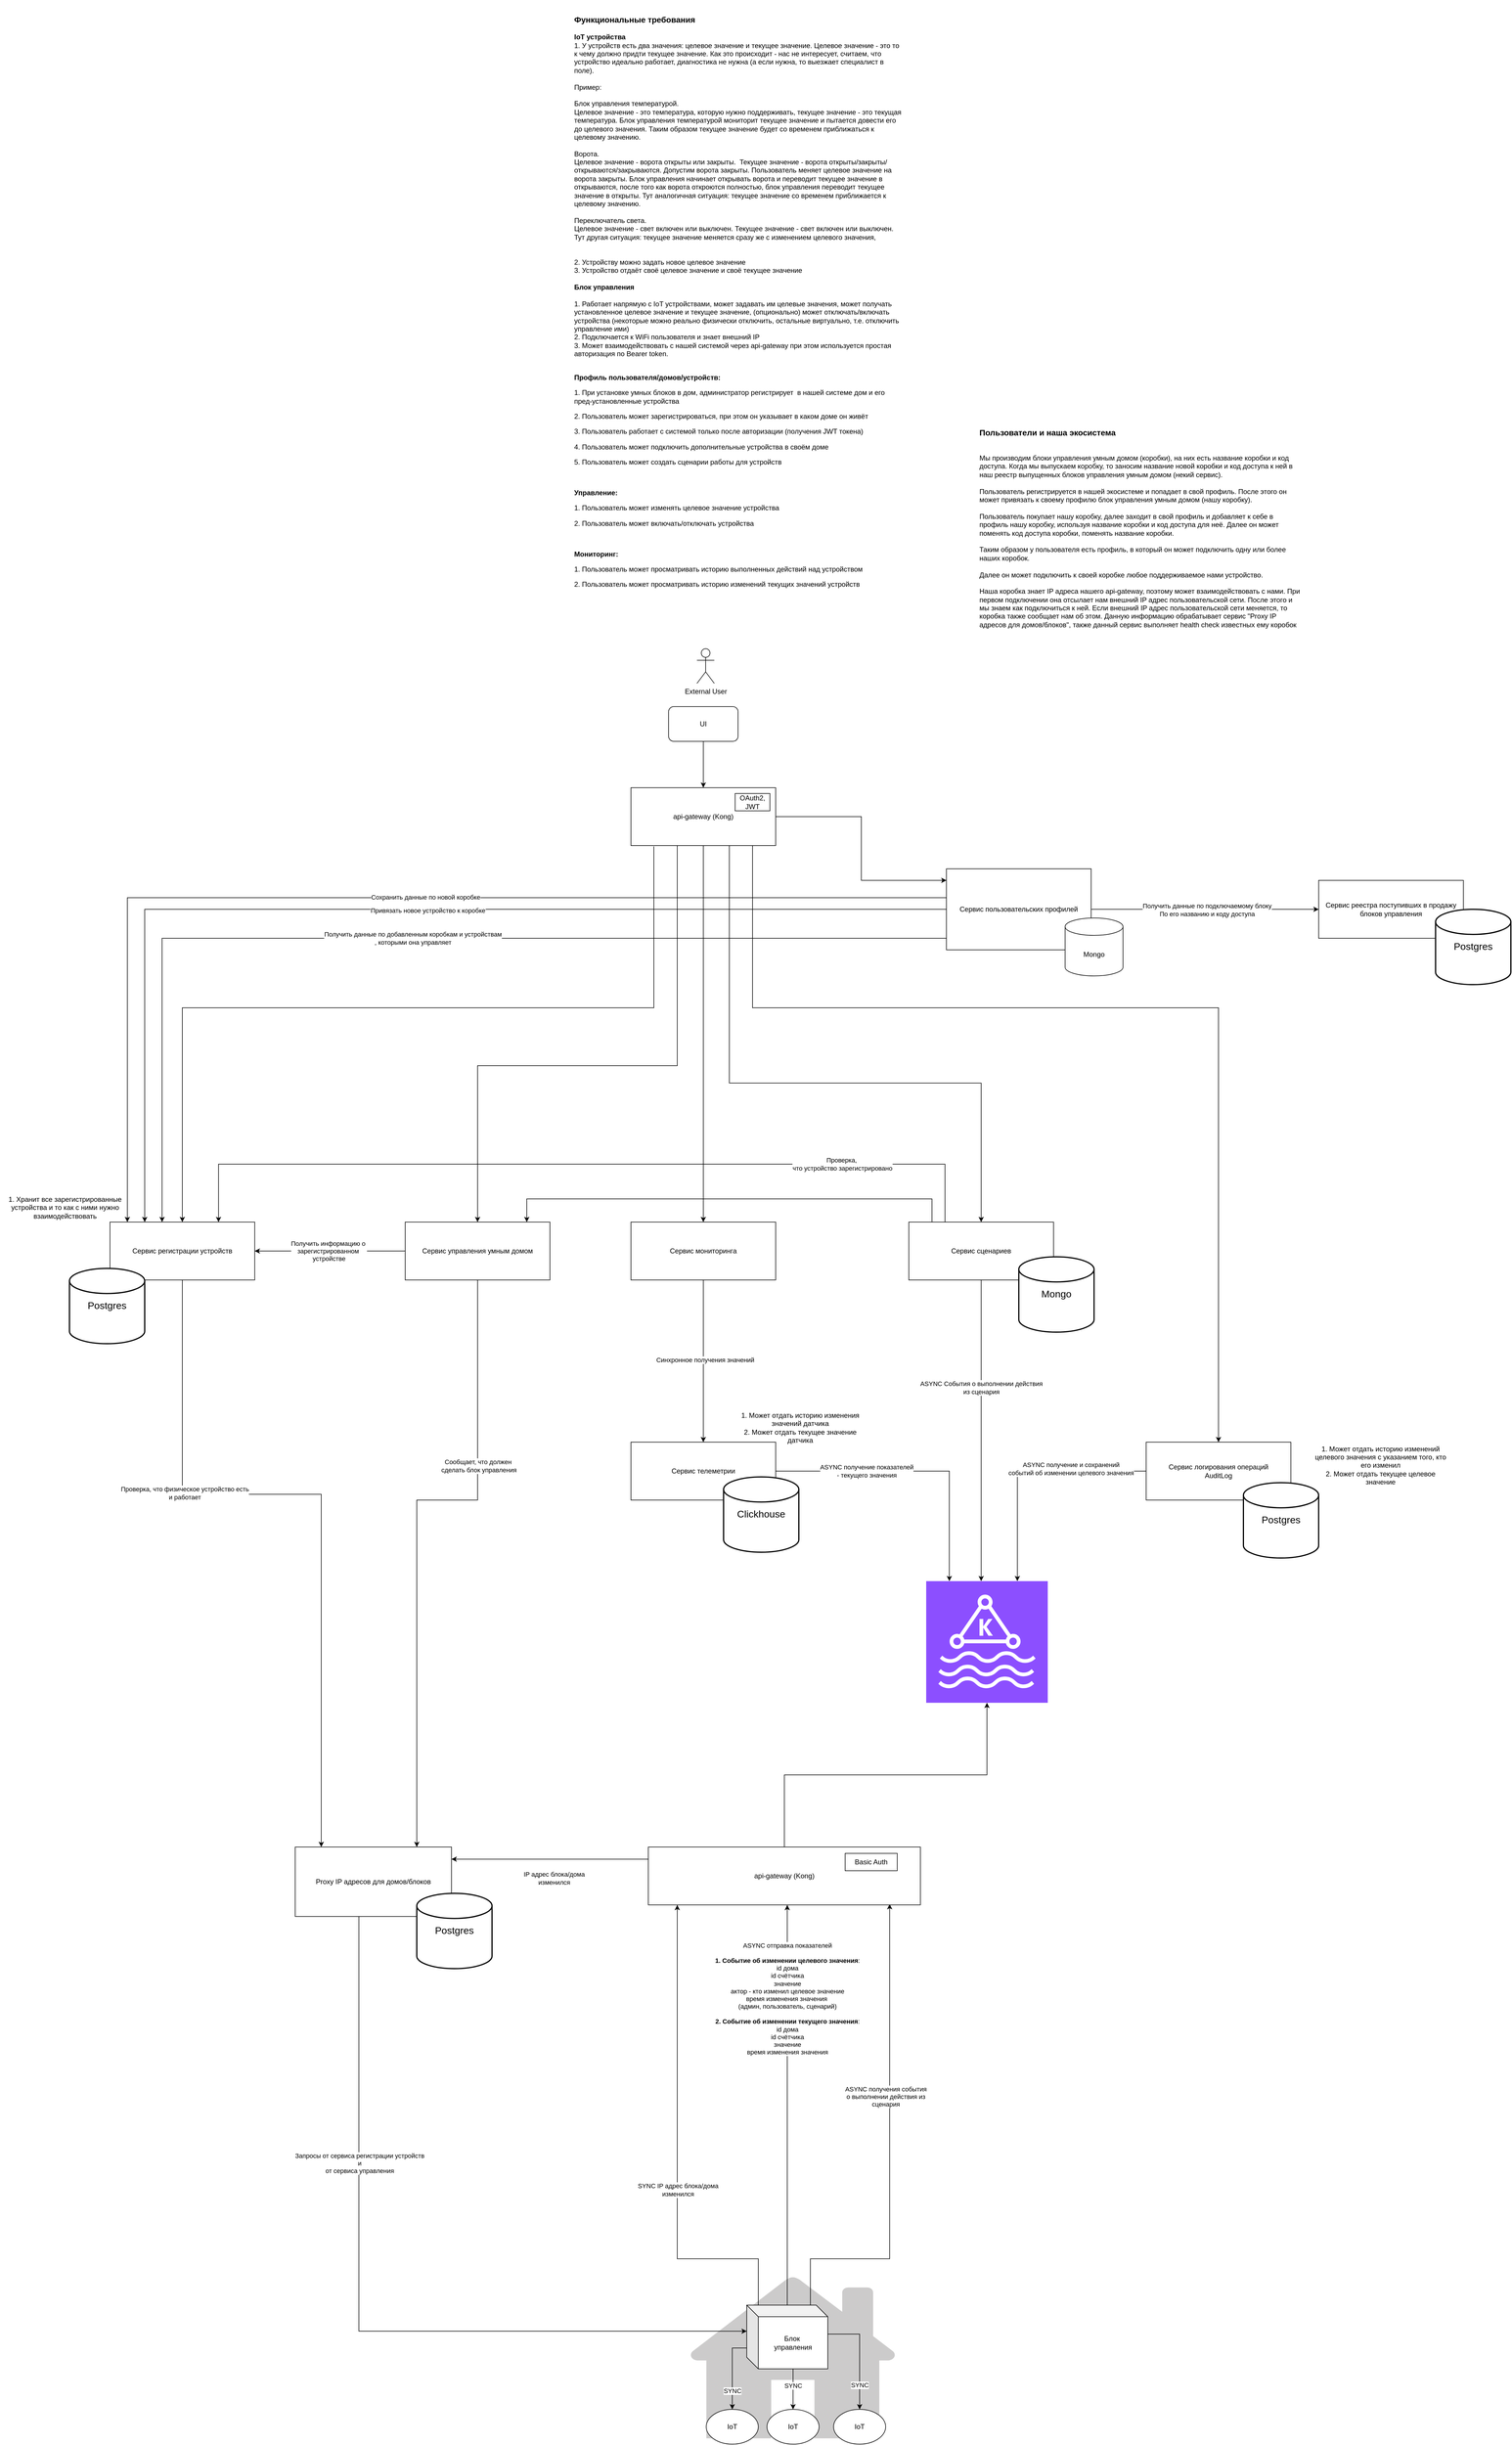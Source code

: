 <mxfile version="24.6.4" type="device">
  <diagram name="Page-1" id="UsNW1CG11SA1kaQBIMI0">
    <mxGraphModel dx="279" dy="4040" grid="1" gridSize="10" guides="1" tooltips="1" connect="1" arrows="1" fold="1" page="1" pageScale="1" pageWidth="827" pageHeight="1169" math="0" shadow="0">
      <root>
        <mxCell id="0" />
        <mxCell id="1" parent="0" />
        <mxCell id="80HF06romhgn_pdEOzrI-25" value="" style="sketch=0;pointerEvents=1;shadow=0;dashed=0;html=1;strokeColor=none;labelPosition=center;verticalLabelPosition=bottom;verticalAlign=top;outlineConnect=0;align=center;shape=mxgraph.office.concepts.home;fillColor=#CCCBCB;" parent="1" vertex="1">
          <mxGeometry x="4040" y="1700" width="360" height="280" as="geometry" />
        </mxCell>
        <mxCell id="80HF06romhgn_pdEOzrI-31" value="IoT" style="ellipse;whiteSpace=wrap;html=1;" parent="1" vertex="1">
          <mxGeometry x="4070" y="1930" width="90" height="60" as="geometry" />
        </mxCell>
        <mxCell id="80HF06romhgn_pdEOzrI-47" value="IoT" style="ellipse;whiteSpace=wrap;html=1;" parent="1" vertex="1">
          <mxGeometry x="4175" y="1930" width="90" height="60" as="geometry" />
        </mxCell>
        <mxCell id="80HF06romhgn_pdEOzrI-48" value="IoT" style="ellipse;whiteSpace=wrap;html=1;" parent="1" vertex="1">
          <mxGeometry x="4290" y="1930" width="90" height="60" as="geometry" />
        </mxCell>
        <mxCell id="80HF06romhgn_pdEOzrI-52" style="edgeStyle=orthogonalEdgeStyle;rounded=0;orthogonalLoop=1;jettySize=auto;html=1;exitX=0.019;exitY=0.55;exitDx=0;exitDy=0;exitPerimeter=0;" parent="1" source="byD6cdz-UoJXL5TT6-PQ-8" target="80HF06romhgn_pdEOzrI-31" edge="1">
          <mxGeometry relative="1" as="geometry">
            <mxPoint x="4198.25" y="1829.957" as="sourcePoint" />
            <Array as="points">
              <mxPoint x="4115" y="1824" />
            </Array>
          </mxGeometry>
        </mxCell>
        <mxCell id="80HF06romhgn_pdEOzrI-55" value="SYNC" style="edgeLabel;html=1;align=center;verticalAlign=middle;resizable=0;points=[];" parent="80HF06romhgn_pdEOzrI-52" vertex="1" connectable="0">
          <mxGeometry x="0.638" y="2" relative="1" as="geometry">
            <mxPoint x="-2" y="-6" as="offset" />
          </mxGeometry>
        </mxCell>
        <mxCell id="80HF06romhgn_pdEOzrI-53" style="edgeStyle=orthogonalEdgeStyle;rounded=0;orthogonalLoop=1;jettySize=auto;html=1;" parent="1" source="byD6cdz-UoJXL5TT6-PQ-8" target="80HF06romhgn_pdEOzrI-47" edge="1">
          <mxGeometry relative="1" as="geometry">
            <mxPoint x="4220" y="1870" as="sourcePoint" />
            <Array as="points">
              <mxPoint x="4220" y="1880" />
              <mxPoint x="4220" y="1880" />
            </Array>
          </mxGeometry>
        </mxCell>
        <mxCell id="80HF06romhgn_pdEOzrI-57" value="SYNC" style="edgeLabel;html=1;align=center;verticalAlign=middle;resizable=0;points=[];" parent="80HF06romhgn_pdEOzrI-53" vertex="1" connectable="0">
          <mxGeometry x="0.235" relative="1" as="geometry">
            <mxPoint y="-14" as="offset" />
          </mxGeometry>
        </mxCell>
        <mxCell id="80HF06romhgn_pdEOzrI-54" style="edgeStyle=orthogonalEdgeStyle;rounded=0;orthogonalLoop=1;jettySize=auto;html=1;exitX=0;exitY=0;exitDx=120;exitDy=50;exitPerimeter=0;" parent="1" source="byD6cdz-UoJXL5TT6-PQ-8" target="80HF06romhgn_pdEOzrI-48" edge="1">
          <mxGeometry relative="1" as="geometry">
            <mxPoint x="4241.75" y="1829.957" as="sourcePoint" />
          </mxGeometry>
        </mxCell>
        <mxCell id="80HF06romhgn_pdEOzrI-58" value="SYNC" style="edgeLabel;html=1;align=center;verticalAlign=middle;resizable=0;points=[];" parent="80HF06romhgn_pdEOzrI-54" vertex="1" connectable="0">
          <mxGeometry x="0.656" y="1" relative="1" as="geometry">
            <mxPoint x="-1" y="-7" as="offset" />
          </mxGeometry>
        </mxCell>
        <mxCell id="80HF06romhgn_pdEOzrI-59" value="" style="sketch=0;points=[[0,0,0],[0.25,0,0],[0.5,0,0],[0.75,0,0],[1,0,0],[0,1,0],[0.25,1,0],[0.5,1,0],[0.75,1,0],[1,1,0],[0,0.25,0],[0,0.5,0],[0,0.75,0],[1,0.25,0],[1,0.5,0],[1,0.75,0]];outlineConnect=0;fontColor=#232F3E;fillColor=#8C4FFF;strokeColor=#ffffff;dashed=0;verticalLabelPosition=bottom;verticalAlign=top;align=center;html=1;fontSize=12;fontStyle=0;aspect=fixed;shape=mxgraph.aws4.resourceIcon;resIcon=mxgraph.aws4.managed_streaming_for_kafka;" parent="1" vertex="1">
          <mxGeometry x="4450" y="500" width="210" height="210" as="geometry" />
        </mxCell>
        <mxCell id="80HF06romhgn_pdEOzrI-60" style="edgeStyle=orthogonalEdgeStyle;rounded=0;orthogonalLoop=1;jettySize=auto;html=1;" parent="1" source="byD6cdz-UoJXL5TT6-PQ-8" target="byD6cdz-UoJXL5TT6-PQ-37" edge="1">
          <mxGeometry relative="1" as="geometry">
            <mxPoint x="4060" y="840" as="sourcePoint" />
            <mxPoint x="4494.96" y="710.0" as="targetPoint" />
            <Array as="points">
              <mxPoint x="4210" y="1520" />
              <mxPoint x="4210" y="1520" />
            </Array>
          </mxGeometry>
        </mxCell>
        <mxCell id="80HF06romhgn_pdEOzrI-61" value="ASYNC отправка показателей&lt;div&gt;&lt;br&gt;&lt;/div&gt;&lt;div&gt;&lt;b&gt;1. Событие об изменении целевого значения&lt;/b&gt;:&lt;/div&gt;&lt;div&gt;id дома&lt;/div&gt;&lt;div&gt;id счётчика&lt;/div&gt;&lt;div&gt;значение&lt;/div&gt;&lt;div&gt;актор - кто изменил целевое значение&lt;/div&gt;&lt;div&gt;время изменения значения&amp;nbsp;&lt;/div&gt;&lt;div&gt;(админ, пользователь, сценарий)&lt;/div&gt;&lt;div&gt;&lt;br&gt;&lt;/div&gt;&lt;div&gt;&lt;b&gt;2. Событие об изменении текущего значения&lt;/b&gt;:&lt;/div&gt;&lt;div&gt;id дома&lt;/div&gt;&lt;div&gt;id счётчика&lt;/div&gt;&lt;div&gt;значение&lt;/div&gt;&lt;div&gt;время изменения значения&lt;/div&gt;" style="edgeLabel;html=1;align=center;verticalAlign=middle;resizable=0;points=[];" parent="80HF06romhgn_pdEOzrI-60" vertex="1" connectable="0">
          <mxGeometry x="-0.005" y="3" relative="1" as="geometry">
            <mxPoint x="3" y="-185" as="offset" />
          </mxGeometry>
        </mxCell>
        <mxCell id="80HF06romhgn_pdEOzrI-65" style="edgeStyle=orthogonalEdgeStyle;rounded=0;orthogonalLoop=1;jettySize=auto;html=1;" parent="1" source="80HF06romhgn_pdEOzrI-62" target="80HF06romhgn_pdEOzrI-59" edge="1">
          <mxGeometry relative="1" as="geometry">
            <Array as="points">
              <mxPoint x="4490" y="310" />
            </Array>
          </mxGeometry>
        </mxCell>
        <mxCell id="80HF06romhgn_pdEOzrI-66" value="ASYNC получение показателей&lt;div&gt;- текущего значения&lt;/div&gt;" style="edgeLabel;html=1;align=center;verticalAlign=middle;resizable=0;points=[];" parent="80HF06romhgn_pdEOzrI-65" vertex="1" connectable="0">
          <mxGeometry x="-0.299" y="3" relative="1" as="geometry">
            <mxPoint x="-15" y="3" as="offset" />
          </mxGeometry>
        </mxCell>
        <mxCell id="80HF06romhgn_pdEOzrI-62" value="Сервис телеметрии" style="rounded=0;whiteSpace=wrap;html=1;" parent="1" vertex="1">
          <mxGeometry x="3940" y="260" width="250" height="100" as="geometry" />
        </mxCell>
        <mxCell id="80HF06romhgn_pdEOzrI-67" value="&lt;font style=&quot;font-size: 17px;&quot;&gt;Clickhouse&lt;/font&gt;" style="strokeWidth=2;html=1;shape=mxgraph.flowchart.database;whiteSpace=wrap;" parent="1" vertex="1">
          <mxGeometry x="4100" y="320" width="130" height="130" as="geometry" />
        </mxCell>
        <mxCell id="80HF06romhgn_pdEOzrI-69" style="edgeStyle=orthogonalEdgeStyle;rounded=0;orthogonalLoop=1;jettySize=auto;html=1;entryX=0.5;entryY=0;entryDx=0;entryDy=0;" parent="1" source="80HF06romhgn_pdEOzrI-68" target="80HF06romhgn_pdEOzrI-62" edge="1">
          <mxGeometry relative="1" as="geometry" />
        </mxCell>
        <mxCell id="80HF06romhgn_pdEOzrI-70" value="Синхронное получения значений" style="edgeLabel;html=1;align=center;verticalAlign=middle;resizable=0;points=[];" parent="80HF06romhgn_pdEOzrI-69" vertex="1" connectable="0">
          <mxGeometry x="-0.015" y="3" relative="1" as="geometry">
            <mxPoint as="offset" />
          </mxGeometry>
        </mxCell>
        <mxCell id="80HF06romhgn_pdEOzrI-68" value="Сервис мониторинга" style="rounded=0;whiteSpace=wrap;html=1;" parent="1" vertex="1">
          <mxGeometry x="3940" y="-120" width="250" height="100" as="geometry" />
        </mxCell>
        <mxCell id="byD6cdz-UoJXL5TT6-PQ-7" style="edgeStyle=orthogonalEdgeStyle;rounded=0;orthogonalLoop=1;jettySize=auto;html=1;exitX=0.5;exitY=1;exitDx=0;exitDy=0;" parent="1" source="80HF06romhgn_pdEOzrI-71" target="byD6cdz-UoJXL5TT6-PQ-41" edge="1">
          <mxGeometry relative="1" as="geometry">
            <mxPoint x="3840" y="950" as="targetPoint" />
            <Array as="points">
              <mxPoint x="3675" y="360" />
              <mxPoint x="3570" y="360" />
            </Array>
          </mxGeometry>
        </mxCell>
        <mxCell id="byD6cdz-UoJXL5TT6-PQ-11" value="Сообщает, что должен&amp;nbsp;&lt;div&gt;сделать блок управления&lt;/div&gt;" style="edgeLabel;html=1;align=center;verticalAlign=middle;resizable=0;points=[];" parent="byD6cdz-UoJXL5TT6-PQ-7" vertex="1" connectable="0">
          <mxGeometry x="-0.407" y="2" relative="1" as="geometry">
            <mxPoint y="-1" as="offset" />
          </mxGeometry>
        </mxCell>
        <mxCell id="byD6cdz-UoJXL5TT6-PQ-9" style="edgeStyle=orthogonalEdgeStyle;rounded=0;orthogonalLoop=1;jettySize=auto;html=1;" parent="1" source="80HF06romhgn_pdEOzrI-71" target="80HF06romhgn_pdEOzrI-73" edge="1">
          <mxGeometry relative="1" as="geometry" />
        </mxCell>
        <mxCell id="byD6cdz-UoJXL5TT6-PQ-13" value="Получить информацию о&amp;nbsp;&lt;div&gt;зарегистрированном&amp;nbsp;&lt;/div&gt;&lt;div&gt;устройстве&lt;/div&gt;" style="edgeLabel;html=1;align=center;verticalAlign=middle;resizable=0;points=[];" parent="byD6cdz-UoJXL5TT6-PQ-9" vertex="1" connectable="0">
          <mxGeometry x="0.017" relative="1" as="geometry">
            <mxPoint as="offset" />
          </mxGeometry>
        </mxCell>
        <mxCell id="80HF06romhgn_pdEOzrI-71" value="Сервис управления умным домом" style="rounded=0;whiteSpace=wrap;html=1;" parent="1" vertex="1">
          <mxGeometry x="3550" y="-120" width="250" height="100" as="geometry" />
        </mxCell>
        <mxCell id="saPh2kpJ-CRyQlsd_s0C-8" value="Получить данные по добавленным коробкам и устройствам&lt;div&gt;, которыми она управляет&lt;/div&gt;" style="edgeStyle=orthogonalEdgeStyle;rounded=0;orthogonalLoop=1;jettySize=auto;html=1;startArrow=classic;startFill=1;endArrow=none;endFill=0;" edge="1" parent="1" source="80HF06romhgn_pdEOzrI-73" target="80HF06romhgn_pdEOzrI-74">
          <mxGeometry relative="1" as="geometry">
            <Array as="points">
              <mxPoint x="3130" y="-610" />
            </Array>
          </mxGeometry>
        </mxCell>
        <mxCell id="80HF06romhgn_pdEOzrI-73" value="Сервис регистрации устройств" style="rounded=0;whiteSpace=wrap;html=1;" parent="1" vertex="1">
          <mxGeometry x="3040" y="-120" width="250" height="100" as="geometry" />
        </mxCell>
        <mxCell id="saPh2kpJ-CRyQlsd_s0C-4" style="edgeStyle=orthogonalEdgeStyle;rounded=0;orthogonalLoop=1;jettySize=auto;html=1;entryX=0;entryY=0.5;entryDx=0;entryDy=0;" edge="1" parent="1" source="80HF06romhgn_pdEOzrI-74" target="saPh2kpJ-CRyQlsd_s0C-2">
          <mxGeometry relative="1" as="geometry" />
        </mxCell>
        <mxCell id="saPh2kpJ-CRyQlsd_s0C-5" value="Получить данные по подключаемому блоку&lt;div&gt;По его названию и коду доступа&lt;/div&gt;" style="edgeLabel;html=1;align=center;verticalAlign=middle;resizable=0;points=[];" vertex="1" connectable="0" parent="saPh2kpJ-CRyQlsd_s0C-4">
          <mxGeometry x="0.019" y="-1" relative="1" as="geometry">
            <mxPoint as="offset" />
          </mxGeometry>
        </mxCell>
        <mxCell id="saPh2kpJ-CRyQlsd_s0C-6" style="edgeStyle=orthogonalEdgeStyle;rounded=0;orthogonalLoop=1;jettySize=auto;html=1;" edge="1" parent="1" source="80HF06romhgn_pdEOzrI-74" target="80HF06romhgn_pdEOzrI-73">
          <mxGeometry relative="1" as="geometry">
            <Array as="points">
              <mxPoint x="3070" y="-680" />
            </Array>
          </mxGeometry>
        </mxCell>
        <mxCell id="saPh2kpJ-CRyQlsd_s0C-7" value="Сохранить данные по новой коробке" style="edgeLabel;html=1;align=center;verticalAlign=middle;resizable=0;points=[];" vertex="1" connectable="0" parent="saPh2kpJ-CRyQlsd_s0C-6">
          <mxGeometry x="-0.089" y="-1" relative="1" as="geometry">
            <mxPoint x="-1" as="offset" />
          </mxGeometry>
        </mxCell>
        <mxCell id="saPh2kpJ-CRyQlsd_s0C-9" style="edgeStyle=orthogonalEdgeStyle;rounded=0;orthogonalLoop=1;jettySize=auto;html=1;" edge="1" parent="1" source="80HF06romhgn_pdEOzrI-74" target="80HF06romhgn_pdEOzrI-73">
          <mxGeometry relative="1" as="geometry">
            <Array as="points">
              <mxPoint x="3100" y="-660" />
            </Array>
          </mxGeometry>
        </mxCell>
        <mxCell id="saPh2kpJ-CRyQlsd_s0C-10" value="Привязать новое устройство к коробке" style="edgeLabel;html=1;align=center;verticalAlign=middle;resizable=0;points=[];" vertex="1" connectable="0" parent="saPh2kpJ-CRyQlsd_s0C-9">
          <mxGeometry x="-0.143" y="2" relative="1" as="geometry">
            <mxPoint x="-71" as="offset" />
          </mxGeometry>
        </mxCell>
        <mxCell id="80HF06romhgn_pdEOzrI-74" value="Сервис пользовательских профилей" style="rounded=0;whiteSpace=wrap;html=1;" parent="1" vertex="1">
          <mxGeometry x="4485" y="-730" width="250" height="140" as="geometry" />
        </mxCell>
        <mxCell id="byD6cdz-UoJXL5TT6-PQ-2" style="edgeStyle=orthogonalEdgeStyle;rounded=0;orthogonalLoop=1;jettySize=auto;html=1;entryX=0.75;entryY=0;entryDx=0;entryDy=0;entryPerimeter=0;" parent="1" source="byD6cdz-UoJXL5TT6-PQ-1" target="80HF06romhgn_pdEOzrI-59" edge="1">
          <mxGeometry relative="1" as="geometry" />
        </mxCell>
        <mxCell id="byD6cdz-UoJXL5TT6-PQ-3" value="ASYNC получение и сохранений&lt;div&gt;событий об изменении целевого значения&lt;/div&gt;" style="edgeLabel;html=1;align=center;verticalAlign=middle;resizable=0;points=[];" parent="byD6cdz-UoJXL5TT6-PQ-2" vertex="1" connectable="0">
          <mxGeometry x="-0.528" y="4" relative="1" as="geometry">
            <mxPoint x="-33" y="-8" as="offset" />
          </mxGeometry>
        </mxCell>
        <mxCell id="byD6cdz-UoJXL5TT6-PQ-1" value="Сервис логирования операций&lt;div&gt;AuditLog&lt;/div&gt;" style="rounded=0;whiteSpace=wrap;html=1;" parent="1" vertex="1">
          <mxGeometry x="4830" y="260" width="250" height="100" as="geometry" />
        </mxCell>
        <mxCell id="byD6cdz-UoJXL5TT6-PQ-4" value="&lt;font style=&quot;font-size: 17px;&quot;&gt;Postgres&lt;/font&gt;" style="strokeWidth=2;html=1;shape=mxgraph.flowchart.database;whiteSpace=wrap;" parent="1" vertex="1">
          <mxGeometry x="4998" y="330" width="130" height="130" as="geometry" />
        </mxCell>
        <mxCell id="byD6cdz-UoJXL5TT6-PQ-5" value="1. Может отдать историю изменения значений датчика&lt;div&gt;2. Может отдать текущее значение датчика&lt;/div&gt;" style="text;html=1;align=center;verticalAlign=middle;whiteSpace=wrap;rounded=0;" parent="1" vertex="1">
          <mxGeometry x="4120" y="200" width="225" height="70" as="geometry" />
        </mxCell>
        <mxCell id="byD6cdz-UoJXL5TT6-PQ-6" value="1. Может отдать историю изменений целевого значения с указанием того, кто его изменил&lt;div&gt;2. Может отдать текущее целевое значение&lt;/div&gt;" style="text;html=1;align=center;verticalAlign=middle;whiteSpace=wrap;rounded=0;" parent="1" vertex="1">
          <mxGeometry x="5120" y="255" width="230" height="90" as="geometry" />
        </mxCell>
        <mxCell id="byD6cdz-UoJXL5TT6-PQ-39" style="edgeStyle=orthogonalEdgeStyle;rounded=0;orthogonalLoop=1;jettySize=auto;html=1;" parent="1" source="byD6cdz-UoJXL5TT6-PQ-8" target="byD6cdz-UoJXL5TT6-PQ-37" edge="1">
          <mxGeometry relative="1" as="geometry">
            <mxPoint x="3950" y="1060" as="targetPoint" />
            <mxPoint x="4000" y="1690" as="sourcePoint" />
            <Array as="points">
              <mxPoint x="4160" y="1670" />
              <mxPoint x="4020" y="1670" />
            </Array>
          </mxGeometry>
        </mxCell>
        <mxCell id="byD6cdz-UoJXL5TT6-PQ-40" value="SYNC IP адрес блока/дома&lt;div&gt;изменился&lt;/div&gt;" style="edgeLabel;html=1;align=center;verticalAlign=middle;resizable=0;points=[];" parent="byD6cdz-UoJXL5TT6-PQ-39" vertex="1" connectable="0">
          <mxGeometry x="-0.183" y="-1" relative="1" as="geometry">
            <mxPoint as="offset" />
          </mxGeometry>
        </mxCell>
        <mxCell id="byD6cdz-UoJXL5TT6-PQ-8" value="Блок&amp;nbsp;&lt;div&gt;управления&lt;/div&gt;" style="shape=cube;whiteSpace=wrap;html=1;boundedLbl=1;backgroundOutline=1;darkOpacity=0.05;darkOpacity2=0.1;" parent="1" vertex="1">
          <mxGeometry x="4140" y="1750" width="140" height="110" as="geometry" />
        </mxCell>
        <mxCell id="byD6cdz-UoJXL5TT6-PQ-10" value="&lt;font style=&quot;font-size: 17px;&quot;&gt;Postgres&lt;/font&gt;" style="strokeWidth=2;html=1;shape=mxgraph.flowchart.database;whiteSpace=wrap;" parent="1" vertex="1">
          <mxGeometry x="2970" y="-40" width="130" height="130" as="geometry" />
        </mxCell>
        <mxCell id="byD6cdz-UoJXL5TT6-PQ-12" value="1. Хранит все зарегистрированные устройства и то как с ними нужно взаимодействовать" style="text;html=1;align=center;verticalAlign=middle;whiteSpace=wrap;rounded=0;" parent="1" vertex="1">
          <mxGeometry x="2850" y="-180" width="225" height="70" as="geometry" />
        </mxCell>
        <mxCell id="byD6cdz-UoJXL5TT6-PQ-20" style="edgeStyle=orthogonalEdgeStyle;rounded=0;orthogonalLoop=1;jettySize=auto;html=1;" parent="1" source="byD6cdz-UoJXL5TT6-PQ-16" target="byD6cdz-UoJXL5TT6-PQ-18" edge="1">
          <mxGeometry relative="1" as="geometry" />
        </mxCell>
        <mxCell id="byD6cdz-UoJXL5TT6-PQ-16" value="UI" style="rounded=1;whiteSpace=wrap;html=1;" parent="1" vertex="1">
          <mxGeometry x="4005" y="-1010" width="120" height="60" as="geometry" />
        </mxCell>
        <mxCell id="byD6cdz-UoJXL5TT6-PQ-17" value="External User" style="shape=umlActor;verticalLabelPosition=bottom;verticalAlign=top;html=1;outlineConnect=0;" parent="1" vertex="1">
          <mxGeometry x="4054" y="-1110" width="30" height="60" as="geometry" />
        </mxCell>
        <mxCell id="byD6cdz-UoJXL5TT6-PQ-19" style="edgeStyle=orthogonalEdgeStyle;rounded=0;orthogonalLoop=1;jettySize=auto;html=1;" parent="1" source="byD6cdz-UoJXL5TT6-PQ-18" target="80HF06romhgn_pdEOzrI-74" edge="1">
          <mxGeometry relative="1" as="geometry">
            <Array as="points">
              <mxPoint x="4338" y="-820" />
              <mxPoint x="4338" y="-710" />
            </Array>
          </mxGeometry>
        </mxCell>
        <mxCell id="byD6cdz-UoJXL5TT6-PQ-22" style="edgeStyle=orthogonalEdgeStyle;rounded=0;orthogonalLoop=1;jettySize=auto;html=1;exitX=0.158;exitY=1.015;exitDx=0;exitDy=0;exitPerimeter=0;" parent="1" source="byD6cdz-UoJXL5TT6-PQ-18" target="80HF06romhgn_pdEOzrI-73" edge="1">
          <mxGeometry relative="1" as="geometry">
            <Array as="points">
              <mxPoint x="3980" y="-490" />
              <mxPoint x="3165" y="-490" />
            </Array>
          </mxGeometry>
        </mxCell>
        <mxCell id="byD6cdz-UoJXL5TT6-PQ-23" style="edgeStyle=orthogonalEdgeStyle;rounded=0;orthogonalLoop=1;jettySize=auto;html=1;entryX=0.5;entryY=0;entryDx=0;entryDy=0;" parent="1" source="byD6cdz-UoJXL5TT6-PQ-18" target="80HF06romhgn_pdEOzrI-71" edge="1">
          <mxGeometry relative="1" as="geometry">
            <Array as="points">
              <mxPoint x="4020" y="-390" />
              <mxPoint x="3675" y="-390" />
            </Array>
          </mxGeometry>
        </mxCell>
        <mxCell id="byD6cdz-UoJXL5TT6-PQ-24" style="edgeStyle=orthogonalEdgeStyle;rounded=0;orthogonalLoop=1;jettySize=auto;html=1;entryX=0.5;entryY=0;entryDx=0;entryDy=0;" parent="1" source="byD6cdz-UoJXL5TT6-PQ-18" target="80HF06romhgn_pdEOzrI-68" edge="1">
          <mxGeometry relative="1" as="geometry" />
        </mxCell>
        <mxCell id="byD6cdz-UoJXL5TT6-PQ-25" style="edgeStyle=orthogonalEdgeStyle;rounded=0;orthogonalLoop=1;jettySize=auto;html=1;" parent="1" source="byD6cdz-UoJXL5TT6-PQ-18" target="byD6cdz-UoJXL5TT6-PQ-1" edge="1">
          <mxGeometry relative="1" as="geometry">
            <Array as="points">
              <mxPoint x="4150" y="-490" />
              <mxPoint x="4955" y="-490" />
            </Array>
          </mxGeometry>
        </mxCell>
        <mxCell id="byD6cdz-UoJXL5TT6-PQ-28" style="edgeStyle=orthogonalEdgeStyle;rounded=0;orthogonalLoop=1;jettySize=auto;html=1;entryX=0.5;entryY=0;entryDx=0;entryDy=0;" parent="1" source="byD6cdz-UoJXL5TT6-PQ-18" target="byD6cdz-UoJXL5TT6-PQ-26" edge="1">
          <mxGeometry relative="1" as="geometry">
            <Array as="points">
              <mxPoint x="4110" y="-360" />
              <mxPoint x="4545" y="-360" />
            </Array>
          </mxGeometry>
        </mxCell>
        <mxCell id="byD6cdz-UoJXL5TT6-PQ-18" value="api-gateway (Kong)" style="rounded=0;whiteSpace=wrap;html=1;" parent="1" vertex="1">
          <mxGeometry x="3940" y="-870" width="250" height="100" as="geometry" />
        </mxCell>
        <mxCell id="byD6cdz-UoJXL5TT6-PQ-29" style="edgeStyle=orthogonalEdgeStyle;rounded=0;orthogonalLoop=1;jettySize=auto;html=1;" parent="1" source="byD6cdz-UoJXL5TT6-PQ-26" target="80HF06romhgn_pdEOzrI-59" edge="1">
          <mxGeometry relative="1" as="geometry">
            <Array as="points">
              <mxPoint x="4545" y="370" />
              <mxPoint x="4545" y="370" />
            </Array>
          </mxGeometry>
        </mxCell>
        <mxCell id="byD6cdz-UoJXL5TT6-PQ-30" value="ASYNC События о выполнении действия&lt;div&gt;из сценария&lt;/div&gt;" style="edgeLabel;html=1;align=center;verticalAlign=middle;resizable=0;points=[];" parent="byD6cdz-UoJXL5TT6-PQ-29" vertex="1" connectable="0">
          <mxGeometry x="0.214" relative="1" as="geometry">
            <mxPoint y="-130" as="offset" />
          </mxGeometry>
        </mxCell>
        <mxCell id="byD6cdz-UoJXL5TT6-PQ-35" style="edgeStyle=orthogonalEdgeStyle;rounded=0;orthogonalLoop=1;jettySize=auto;html=1;entryX=0.75;entryY=0;entryDx=0;entryDy=0;exitX=0.25;exitY=0;exitDx=0;exitDy=0;" parent="1" source="byD6cdz-UoJXL5TT6-PQ-26" target="80HF06romhgn_pdEOzrI-73" edge="1">
          <mxGeometry relative="1" as="geometry">
            <Array as="points">
              <mxPoint x="4482" y="-220" />
              <mxPoint x="3228" y="-220" />
            </Array>
          </mxGeometry>
        </mxCell>
        <mxCell id="byD6cdz-UoJXL5TT6-PQ-36" value="Проверка,&amp;nbsp;&lt;div&gt;что устройство зарегистрировано&lt;/div&gt;" style="edgeLabel;html=1;align=center;verticalAlign=middle;resizable=0;points=[];" parent="byD6cdz-UoJXL5TT6-PQ-35" vertex="1" connectable="0">
          <mxGeometry x="-0.08" y="-8" relative="1" as="geometry">
            <mxPoint x="392" y="8" as="offset" />
          </mxGeometry>
        </mxCell>
        <mxCell id="saPh2kpJ-CRyQlsd_s0C-11" style="edgeStyle=orthogonalEdgeStyle;rounded=0;orthogonalLoop=1;jettySize=auto;html=1;" edge="1" parent="1" source="byD6cdz-UoJXL5TT6-PQ-26" target="80HF06romhgn_pdEOzrI-71">
          <mxGeometry relative="1" as="geometry">
            <Array as="points">
              <mxPoint x="4460" y="-160" />
              <mxPoint x="3760" y="-160" />
            </Array>
          </mxGeometry>
        </mxCell>
        <mxCell id="byD6cdz-UoJXL5TT6-PQ-26" value="Сервис сценариев" style="rounded=0;whiteSpace=wrap;html=1;" parent="1" vertex="1">
          <mxGeometry x="4420" y="-120" width="250" height="100" as="geometry" />
        </mxCell>
        <mxCell id="byD6cdz-UoJXL5TT6-PQ-27" value="&lt;span style=&quot;font-size: 17px;&quot;&gt;Mongo&lt;/span&gt;" style="strokeWidth=2;html=1;shape=mxgraph.flowchart.database;whiteSpace=wrap;" parent="1" vertex="1">
          <mxGeometry x="4610" y="-60" width="130" height="130" as="geometry" />
        </mxCell>
        <mxCell id="byD6cdz-UoJXL5TT6-PQ-31" style="edgeStyle=orthogonalEdgeStyle;rounded=0;orthogonalLoop=1;jettySize=auto;html=1;startArrow=classic;startFill=1;endArrow=none;endFill=0;exitX=0.887;exitY=0.985;exitDx=0;exitDy=0;exitPerimeter=0;" parent="1" source="byD6cdz-UoJXL5TT6-PQ-37" target="byD6cdz-UoJXL5TT6-PQ-8" edge="1">
          <mxGeometry relative="1" as="geometry">
            <mxPoint x="4250" y="1050" as="sourcePoint" />
            <Array as="points">
              <mxPoint x="4387" y="1670" />
              <mxPoint x="4250" y="1670" />
            </Array>
          </mxGeometry>
        </mxCell>
        <mxCell id="byD6cdz-UoJXL5TT6-PQ-32" value="ASYNC получения события&lt;div&gt;о выполнении действия из&lt;/div&gt;&lt;div&gt;сценария&lt;/div&gt;" style="edgeLabel;html=1;align=center;verticalAlign=middle;resizable=0;points=[];" parent="byD6cdz-UoJXL5TT6-PQ-31" vertex="1" connectable="0">
          <mxGeometry x="0.297" y="-2" relative="1" as="geometry">
            <mxPoint x="-5" y="-206" as="offset" />
          </mxGeometry>
        </mxCell>
        <mxCell id="byD6cdz-UoJXL5TT6-PQ-33" style="edgeStyle=orthogonalEdgeStyle;rounded=0;orthogonalLoop=1;jettySize=auto;html=1;" parent="1" source="80HF06romhgn_pdEOzrI-73" target="byD6cdz-UoJXL5TT6-PQ-41" edge="1">
          <mxGeometry relative="1" as="geometry">
            <mxPoint x="3410" y="600" as="targetPoint" />
            <Array as="points">
              <mxPoint x="3165" y="350" />
              <mxPoint x="3405" y="350" />
            </Array>
          </mxGeometry>
        </mxCell>
        <mxCell id="byD6cdz-UoJXL5TT6-PQ-34" value="Проверка, что физическое устройство есть&lt;div&gt;и работает&lt;/div&gt;" style="edgeLabel;html=1;align=center;verticalAlign=middle;resizable=0;points=[];" parent="byD6cdz-UoJXL5TT6-PQ-33" vertex="1" connectable="0">
          <mxGeometry x="-0.387" y="2" relative="1" as="geometry">
            <mxPoint as="offset" />
          </mxGeometry>
        </mxCell>
        <mxCell id="byD6cdz-UoJXL5TT6-PQ-42" style="edgeStyle=orthogonalEdgeStyle;rounded=0;orthogonalLoop=1;jettySize=auto;html=1;" parent="1" source="byD6cdz-UoJXL5TT6-PQ-37" target="byD6cdz-UoJXL5TT6-PQ-41" edge="1">
          <mxGeometry relative="1" as="geometry">
            <Array as="points">
              <mxPoint x="3690" y="980" />
              <mxPoint x="3690" y="980" />
            </Array>
          </mxGeometry>
        </mxCell>
        <mxCell id="byD6cdz-UoJXL5TT6-PQ-46" value="IP адрес блока/дома&lt;div&gt;изменился&lt;/div&gt;" style="edgeLabel;html=1;align=center;verticalAlign=middle;resizable=0;points=[];" parent="byD6cdz-UoJXL5TT6-PQ-42" vertex="1" connectable="0">
          <mxGeometry x="0.042" y="4" relative="1" as="geometry">
            <mxPoint x="14" y="29" as="offset" />
          </mxGeometry>
        </mxCell>
        <mxCell id="byD6cdz-UoJXL5TT6-PQ-37" value="api-gateway (Kong)" style="rounded=0;whiteSpace=wrap;html=1;" parent="1" vertex="1">
          <mxGeometry x="3970" y="959" width="470" height="100" as="geometry" />
        </mxCell>
        <mxCell id="byD6cdz-UoJXL5TT6-PQ-38" style="edgeStyle=orthogonalEdgeStyle;rounded=0;orthogonalLoop=1;jettySize=auto;html=1;entryX=0.5;entryY=1;entryDx=0;entryDy=0;entryPerimeter=0;exitX=0.5;exitY=0;exitDx=0;exitDy=0;" parent="1" source="byD6cdz-UoJXL5TT6-PQ-37" target="80HF06romhgn_pdEOzrI-59" edge="1">
          <mxGeometry relative="1" as="geometry" />
        </mxCell>
        <mxCell id="byD6cdz-UoJXL5TT6-PQ-41" value="Proxy IP адресов для домов/блоков" style="rounded=0;whiteSpace=wrap;html=1;" parent="1" vertex="1">
          <mxGeometry x="3360" y="959" width="270" height="120" as="geometry" />
        </mxCell>
        <mxCell id="byD6cdz-UoJXL5TT6-PQ-43" value="&lt;font style=&quot;font-size: 17px;&quot;&gt;Postgres&lt;/font&gt;" style="strokeWidth=2;html=1;shape=mxgraph.flowchart.database;whiteSpace=wrap;" parent="1" vertex="1">
          <mxGeometry x="3570" y="1039" width="130" height="130" as="geometry" />
        </mxCell>
        <mxCell id="byD6cdz-UoJXL5TT6-PQ-44" style="edgeStyle=orthogonalEdgeStyle;rounded=0;orthogonalLoop=1;jettySize=auto;html=1;entryX=0;entryY=0;entryDx=0;entryDy=45;entryPerimeter=0;" parent="1" source="byD6cdz-UoJXL5TT6-PQ-41" target="byD6cdz-UoJXL5TT6-PQ-8" edge="1">
          <mxGeometry relative="1" as="geometry">
            <Array as="points">
              <mxPoint x="3470" y="1795" />
            </Array>
          </mxGeometry>
        </mxCell>
        <mxCell id="byD6cdz-UoJXL5TT6-PQ-45" value="Запросы от сервиса регистрации устройств&lt;div&gt;и&lt;/div&gt;&lt;div&gt;от сервиса управления&lt;/div&gt;" style="edgeLabel;html=1;align=center;verticalAlign=middle;resizable=0;points=[];" parent="byD6cdz-UoJXL5TT6-PQ-44" vertex="1" connectable="0">
          <mxGeometry x="-0.386" y="1" relative="1" as="geometry">
            <mxPoint as="offset" />
          </mxGeometry>
        </mxCell>
        <mxCell id="byD6cdz-UoJXL5TT6-PQ-47" value="&lt;h3&gt;&lt;b&gt;Функциональные требования&lt;/b&gt;&lt;/h3&gt;&lt;div&gt;&lt;b&gt;IoT устройства&lt;/b&gt;&lt;/div&gt;&lt;div&gt;1. У устройств есть два значения: целевое значение и текущее значение. Целевое значение - это то к чему должно придти текущее значение. Как это происходит - нас не интересует, считаем, что устройство идеально работает, диагностика не нужна (а если нужна, то выезжает специалист в поле).&lt;/div&gt;&lt;div&gt;&lt;br&gt;&lt;/div&gt;&lt;div&gt;Пример:&lt;/div&gt;&lt;div&gt;&amp;nbsp;&lt;/div&gt;&lt;div&gt;Блок управления температурой.&amp;nbsp;&lt;/div&gt;&lt;div&gt;Целевое значение - это температура, которую нужно поддерживать, текущее значение - это текущая температура. Блок управления температурой мониторит текущее значение и пытается довести его до целевого значения. Таким образом текущее значение будет со временем приближаться к целевому значению.&lt;/div&gt;&lt;div&gt;&lt;br&gt;&lt;/div&gt;&lt;div&gt;Ворота.&lt;/div&gt;&lt;div&gt;Целевое значение - ворота открыты или закрыты.&amp;nbsp; Текущее значение - ворота открыты/закрыты/ открываются/закрываются. Допустим ворота закрыты. Пользователь меняет целевое значение на ворота закрыты. Блок управления начинает открывать ворота и переводит текущее значение в открываются, после того как ворота откроются полностью, блок управления переводит текущее значение в открыты. Тут аналогичная ситуация: текущее значение со временем приближается к целевому значению.&lt;/div&gt;&lt;div&gt;&lt;br&gt;&lt;/div&gt;&lt;div&gt;Переключатель света.&lt;/div&gt;&lt;div&gt;Целевое значение - свет включен или выключен. Текущее значение - свет включен или выключен. Тут другая ситуация: текущее значение меняется сразу же с изменением целевого значения,&lt;/div&gt;&lt;div&gt;&lt;br&gt;&lt;/div&gt;&lt;div&gt;&lt;br&gt;&lt;/div&gt;&lt;div&gt;2. Устройству можно задать новое целевое значение&lt;/div&gt;&lt;div&gt;3. Устройство отдаёт своё целевое значение и своё текущее значение&lt;/div&gt;&lt;div&gt;&lt;br&gt;&lt;/div&gt;&lt;div&gt;&lt;b&gt;Блок управления&lt;/b&gt;&lt;/div&gt;&lt;div&gt;&lt;b&gt;&lt;br&gt;&lt;/b&gt;&lt;/div&gt;&lt;div&gt;1. Работает напрямую с IoT устройствами, может задавать им целевые значения, может получать установленное целевое значение и текущее значение, (опционально) может отключать/включать устройства (некоторые можно реально физически отключить, остальные виртуально, т.е. отключить управление ими)&lt;/div&gt;&lt;div&gt;2. Подключается к WiFi пользователя и знает внешний IP&lt;/div&gt;&lt;div&gt;3. Может взаимодействовать с нашей системой через api-gateway при этом используется простая авторизация по Bearer token.&lt;/div&gt;&lt;div&gt;&lt;br&gt;&lt;/div&gt;&lt;p&gt;&lt;b&gt;Профиль пользователя/домов/устройств:&lt;/b&gt;&lt;/p&gt;&lt;p&gt;1. При установке умных блоков в дом, администратор регистрирует&amp;nbsp;&amp;nbsp;&lt;span style=&quot;background-color: initial;&quot;&gt;в нашей системе&amp;nbsp;&lt;/span&gt;&lt;span style=&quot;background-color: initial;&quot;&gt;дом и его пред-установленные устройства&lt;/span&gt;&lt;/p&gt;&lt;p&gt;2. Пользователь может зарегистрироваться, при этом он указывает в каком доме он живёт&lt;/p&gt;&lt;p&gt;3. Пользователь работает с системой только после авторизации (получения JWT токена)&lt;/p&gt;&lt;p&gt;4. Пользователь может подключить дополнительные устройства в своём доме&lt;/p&gt;&lt;p&gt;5. Пользователь может создать сценарии работы для устройств&lt;/p&gt;&lt;p&gt;&lt;br&gt;&lt;/p&gt;&lt;p&gt;&lt;b&gt;Управление:&lt;/b&gt;&lt;/p&gt;&lt;p&gt;1. Пользователь может изменять целевое значение устройства&lt;/p&gt;&lt;p&gt;2. Пользователь может включать/отключать устройства&lt;/p&gt;&lt;p&gt;&lt;br&gt;&lt;/p&gt;&lt;p&gt;&lt;b&gt;Мониторинг:&lt;/b&gt;&lt;/p&gt;&lt;p&gt;1. Пользователь может просматривать историю выполненных действий над устройством&lt;/p&gt;&lt;p&gt;2. Пользователь может просматривать историю изменений текущих значений устройств&lt;/p&gt;" style="text;html=1;align=left;verticalAlign=middle;whiteSpace=wrap;rounded=0;" parent="1" vertex="1">
          <mxGeometry x="3840" y="-2230" width="570" height="1040" as="geometry" />
        </mxCell>
        <mxCell id="byD6cdz-UoJXL5TT6-PQ-48" value="OAuth2,&lt;div&gt;JWT&lt;/div&gt;" style="text;html=1;align=center;verticalAlign=middle;whiteSpace=wrap;rounded=0;strokeColor=default;" parent="1" vertex="1">
          <mxGeometry x="4120" y="-860" width="60" height="30" as="geometry" />
        </mxCell>
        <mxCell id="byD6cdz-UoJXL5TT6-PQ-49" value="Mongo" style="shape=cylinder3;whiteSpace=wrap;html=1;boundedLbl=1;backgroundOutline=1;size=15;" parent="1" vertex="1">
          <mxGeometry x="4690" y="-645" width="100" height="100" as="geometry" />
        </mxCell>
        <mxCell id="byD6cdz-UoJXL5TT6-PQ-50" value="Basic Auth" style="text;html=1;align=center;verticalAlign=middle;whiteSpace=wrap;rounded=0;strokeColor=default;" parent="1" vertex="1">
          <mxGeometry x="4310" y="970" width="90" height="30" as="geometry" />
        </mxCell>
        <mxCell id="saPh2kpJ-CRyQlsd_s0C-1" value="&lt;h3&gt;&lt;b&gt;Пользователи и наша экосистема&lt;br&gt;&lt;/b&gt;&lt;/h3&gt;&lt;div&gt;&lt;b&gt;&lt;br&gt;&lt;/b&gt;&lt;/div&gt;&lt;div&gt;Мы производим блоки управления умным домом (коробки), на них есть название коробки и код доступа. Когда мы выпускаем коробку, то заносим название новой коробки и код доступа к ней в наш реестр выпущенных блоков управления умным домом (некий сервис).&lt;/div&gt;&lt;div&gt;&lt;br&gt;&lt;/div&gt;&lt;div&gt;Пользователь регистрируется в нашей экосистеме и попадает в свой профиль. После этого он может привязать к своему профилю блок управления умным домом (нашу коробку).&lt;/div&gt;&lt;div&gt;&lt;br&gt;&lt;/div&gt;&lt;div&gt;Пользователь покупает нашу коробку, далее заходит в свой профиль и добавляет к себе в профиль нашу коробку, используя название коробки и код доступа для неё. Далее он может поменять код доступа коробки, поменять название коробки.&lt;/div&gt;&lt;div&gt;&lt;br&gt;&lt;/div&gt;&lt;div&gt;Таким образом у пользователя есть профиль, в который он может подключить одну или более наших коробок.&lt;/div&gt;&lt;div&gt;&lt;br&gt;&lt;/div&gt;&lt;div&gt;Далее он может подключить к своей коробке любое поддерживаемое нами устройство.&lt;/div&gt;&lt;div&gt;&lt;br&gt;&lt;/div&gt;&lt;div&gt;Наша коробка знает IP адреса нашего api-gateway, поэтому может взаимодействовать с нами. При первом подключении она отсылает нам внешний IP адрес пользовательской сети. После этого и мы знаем как подключиться к ней. Если внешний IP адрес пользовательской сети меняется, то коробка также сообщает нам об этом. Данную информацию обрабатывает сервис &quot;&lt;span style=&quot;text-align: center; background-color: initial;&quot;&gt;Proxy IP адресов для домов/блоков&lt;/span&gt;&lt;span style=&quot;background-color: initial;&quot;&gt;&quot;, также данный сервис выполняет health check известных ему коробок&lt;/span&gt;&lt;/div&gt;" style="text;html=1;align=left;verticalAlign=middle;whiteSpace=wrap;rounded=0;" vertex="1" parent="1">
          <mxGeometry x="4540" y="-1530" width="560" height="410" as="geometry" />
        </mxCell>
        <mxCell id="saPh2kpJ-CRyQlsd_s0C-2" value="Сервис реестра поступивших в продажу блоков управления" style="rounded=0;whiteSpace=wrap;html=1;" vertex="1" parent="1">
          <mxGeometry x="5128" y="-710" width="250" height="100" as="geometry" />
        </mxCell>
        <mxCell id="saPh2kpJ-CRyQlsd_s0C-3" value="&lt;font style=&quot;font-size: 17px;&quot;&gt;Postgres&lt;/font&gt;" style="strokeWidth=2;html=1;shape=mxgraph.flowchart.database;whiteSpace=wrap;" vertex="1" parent="1">
          <mxGeometry x="5330" y="-660" width="130" height="130" as="geometry" />
        </mxCell>
      </root>
    </mxGraphModel>
  </diagram>
</mxfile>
